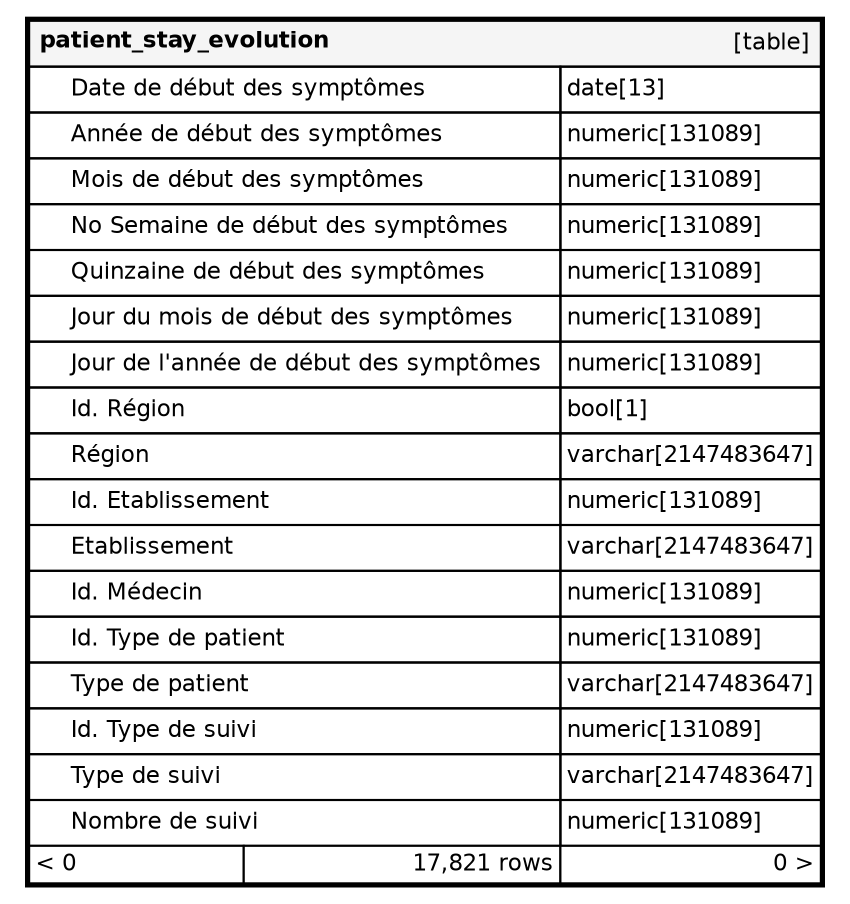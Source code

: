 digraph "patient_stay_evolution" {
  graph [
    rankdir="RL"
    bgcolor="#ffffff"
    nodesep="0.18"
    ranksep="0.46"
    fontname="Helvetica"
    fontsize="11"
    ration="compress"
  ];
  node [
    fontname="Helvetica"
    fontsize="11"
    shape="plaintext"
  ];
  edge [
    arrowsize="0.8"
  ];
  "patient_stay_evolution" [
   label=<
    <TABLE BORDER="2" CELLBORDER="1" CELLSPACING="0" BGCOLOR="#ffffff">
      <TR><TD COLSPAN="4"  BGCOLOR="#f5f5f5"><TABLE BORDER="0" CELLSPACING="0"><TR><TD ALIGN="LEFT"><B>patient_stay_evolution</B></TD><TD ALIGN="RIGHT">[table]</TD></TR></TABLE></TD></TR>
      <TR><TD PORT="Date de début des symptômes" COLSPAN="2" ALIGN="LEFT"><TABLE BORDER="0" CELLSPACING="0" ALIGN="LEFT"><TR ALIGN="LEFT"><TD ALIGN="LEFT" FIXEDSIZE="TRUE" WIDTH="15" HEIGHT="16"></TD><TD ALIGN="LEFT" FIXEDSIZE="TRUE" WIDTH="234" HEIGHT="16">Date de début des symptômes</TD></TR></TABLE></TD><TD PORT="Date de début des symptômes.type" ALIGN="LEFT">date[13]</TD></TR>
      <TR><TD PORT="Année de début des symptômes" COLSPAN="2" ALIGN="LEFT"><TABLE BORDER="0" CELLSPACING="0" ALIGN="LEFT"><TR ALIGN="LEFT"><TD ALIGN="LEFT" FIXEDSIZE="TRUE" WIDTH="15" HEIGHT="16"></TD><TD ALIGN="LEFT" FIXEDSIZE="TRUE" WIDTH="234" HEIGHT="16">Année de début des symptômes</TD></TR></TABLE></TD><TD PORT="Année de début des symptômes.type" ALIGN="LEFT">numeric[131089]</TD></TR>
      <TR><TD PORT="Mois de début des symptômes" COLSPAN="2" ALIGN="LEFT"><TABLE BORDER="0" CELLSPACING="0" ALIGN="LEFT"><TR ALIGN="LEFT"><TD ALIGN="LEFT" FIXEDSIZE="TRUE" WIDTH="15" HEIGHT="16"></TD><TD ALIGN="LEFT" FIXEDSIZE="TRUE" WIDTH="234" HEIGHT="16">Mois de début des symptômes</TD></TR></TABLE></TD><TD PORT="Mois de début des symptômes.type" ALIGN="LEFT">numeric[131089]</TD></TR>
      <TR><TD PORT="No Semaine de début des symptômes" COLSPAN="2" ALIGN="LEFT"><TABLE BORDER="0" CELLSPACING="0" ALIGN="LEFT"><TR ALIGN="LEFT"><TD ALIGN="LEFT" FIXEDSIZE="TRUE" WIDTH="15" HEIGHT="16"></TD><TD ALIGN="LEFT" FIXEDSIZE="TRUE" WIDTH="234" HEIGHT="16">No Semaine de début des symptômes</TD></TR></TABLE></TD><TD PORT="No Semaine de début des symptômes.type" ALIGN="LEFT">numeric[131089]</TD></TR>
      <TR><TD PORT="Quinzaine de début des symptômes" COLSPAN="2" ALIGN="LEFT"><TABLE BORDER="0" CELLSPACING="0" ALIGN="LEFT"><TR ALIGN="LEFT"><TD ALIGN="LEFT" FIXEDSIZE="TRUE" WIDTH="15" HEIGHT="16"></TD><TD ALIGN="LEFT" FIXEDSIZE="TRUE" WIDTH="234" HEIGHT="16">Quinzaine de début des symptômes</TD></TR></TABLE></TD><TD PORT="Quinzaine de début des symptômes.type" ALIGN="LEFT">numeric[131089]</TD></TR>
      <TR><TD PORT="Jour du mois de début des symptômes" COLSPAN="2" ALIGN="LEFT"><TABLE BORDER="0" CELLSPACING="0" ALIGN="LEFT"><TR ALIGN="LEFT"><TD ALIGN="LEFT" FIXEDSIZE="TRUE" WIDTH="15" HEIGHT="16"></TD><TD ALIGN="LEFT" FIXEDSIZE="TRUE" WIDTH="234" HEIGHT="16">Jour du mois de début des symptômes</TD></TR></TABLE></TD><TD PORT="Jour du mois de début des symptômes.type" ALIGN="LEFT">numeric[131089]</TD></TR>
      <TR><TD PORT="Jour de l&apos;année de début des symptômes" COLSPAN="2" ALIGN="LEFT"><TABLE BORDER="0" CELLSPACING="0" ALIGN="LEFT"><TR ALIGN="LEFT"><TD ALIGN="LEFT" FIXEDSIZE="TRUE" WIDTH="15" HEIGHT="16"></TD><TD ALIGN="LEFT" FIXEDSIZE="TRUE" WIDTH="234" HEIGHT="16">Jour de l&apos;année de début des symptômes</TD></TR></TABLE></TD><TD PORT="Jour de l&apos;année de début des symptômes.type" ALIGN="LEFT">numeric[131089]</TD></TR>
      <TR><TD PORT="Id. Région" COLSPAN="2" ALIGN="LEFT"><TABLE BORDER="0" CELLSPACING="0" ALIGN="LEFT"><TR ALIGN="LEFT"><TD ALIGN="LEFT" FIXEDSIZE="TRUE" WIDTH="15" HEIGHT="16"></TD><TD ALIGN="LEFT" FIXEDSIZE="TRUE" WIDTH="234" HEIGHT="16">Id. Région</TD></TR></TABLE></TD><TD PORT="Id. Région.type" ALIGN="LEFT">bool[1]</TD></TR>
      <TR><TD PORT="Région" COLSPAN="2" ALIGN="LEFT"><TABLE BORDER="0" CELLSPACING="0" ALIGN="LEFT"><TR ALIGN="LEFT"><TD ALIGN="LEFT" FIXEDSIZE="TRUE" WIDTH="15" HEIGHT="16"></TD><TD ALIGN="LEFT" FIXEDSIZE="TRUE" WIDTH="234" HEIGHT="16">Région</TD></TR></TABLE></TD><TD PORT="Région.type" ALIGN="LEFT">varchar[2147483647]</TD></TR>
      <TR><TD PORT="Id. Etablissement" COLSPAN="2" ALIGN="LEFT"><TABLE BORDER="0" CELLSPACING="0" ALIGN="LEFT"><TR ALIGN="LEFT"><TD ALIGN="LEFT" FIXEDSIZE="TRUE" WIDTH="15" HEIGHT="16"></TD><TD ALIGN="LEFT" FIXEDSIZE="TRUE" WIDTH="234" HEIGHT="16">Id. Etablissement</TD></TR></TABLE></TD><TD PORT="Id. Etablissement.type" ALIGN="LEFT">numeric[131089]</TD></TR>
      <TR><TD PORT="Etablissement" COLSPAN="2" ALIGN="LEFT"><TABLE BORDER="0" CELLSPACING="0" ALIGN="LEFT"><TR ALIGN="LEFT"><TD ALIGN="LEFT" FIXEDSIZE="TRUE" WIDTH="15" HEIGHT="16"></TD><TD ALIGN="LEFT" FIXEDSIZE="TRUE" WIDTH="234" HEIGHT="16">Etablissement</TD></TR></TABLE></TD><TD PORT="Etablissement.type" ALIGN="LEFT">varchar[2147483647]</TD></TR>
      <TR><TD PORT="Id. Médecin" COLSPAN="2" ALIGN="LEFT"><TABLE BORDER="0" CELLSPACING="0" ALIGN="LEFT"><TR ALIGN="LEFT"><TD ALIGN="LEFT" FIXEDSIZE="TRUE" WIDTH="15" HEIGHT="16"></TD><TD ALIGN="LEFT" FIXEDSIZE="TRUE" WIDTH="234" HEIGHT="16">Id. Médecin</TD></TR></TABLE></TD><TD PORT="Id. Médecin.type" ALIGN="LEFT">numeric[131089]</TD></TR>
      <TR><TD PORT="Id. Type de patient" COLSPAN="2" ALIGN="LEFT"><TABLE BORDER="0" CELLSPACING="0" ALIGN="LEFT"><TR ALIGN="LEFT"><TD ALIGN="LEFT" FIXEDSIZE="TRUE" WIDTH="15" HEIGHT="16"></TD><TD ALIGN="LEFT" FIXEDSIZE="TRUE" WIDTH="234" HEIGHT="16">Id. Type de patient</TD></TR></TABLE></TD><TD PORT="Id. Type de patient.type" ALIGN="LEFT">numeric[131089]</TD></TR>
      <TR><TD PORT="Type de patient" COLSPAN="2" ALIGN="LEFT"><TABLE BORDER="0" CELLSPACING="0" ALIGN="LEFT"><TR ALIGN="LEFT"><TD ALIGN="LEFT" FIXEDSIZE="TRUE" WIDTH="15" HEIGHT="16"></TD><TD ALIGN="LEFT" FIXEDSIZE="TRUE" WIDTH="234" HEIGHT="16">Type de patient</TD></TR></TABLE></TD><TD PORT="Type de patient.type" ALIGN="LEFT">varchar[2147483647]</TD></TR>
      <TR><TD PORT="Id. Type de suivi" COLSPAN="2" ALIGN="LEFT"><TABLE BORDER="0" CELLSPACING="0" ALIGN="LEFT"><TR ALIGN="LEFT"><TD ALIGN="LEFT" FIXEDSIZE="TRUE" WIDTH="15" HEIGHT="16"></TD><TD ALIGN="LEFT" FIXEDSIZE="TRUE" WIDTH="234" HEIGHT="16">Id. Type de suivi</TD></TR></TABLE></TD><TD PORT="Id. Type de suivi.type" ALIGN="LEFT">numeric[131089]</TD></TR>
      <TR><TD PORT="Type de suivi" COLSPAN="2" ALIGN="LEFT"><TABLE BORDER="0" CELLSPACING="0" ALIGN="LEFT"><TR ALIGN="LEFT"><TD ALIGN="LEFT" FIXEDSIZE="TRUE" WIDTH="15" HEIGHT="16"></TD><TD ALIGN="LEFT" FIXEDSIZE="TRUE" WIDTH="234" HEIGHT="16">Type de suivi</TD></TR></TABLE></TD><TD PORT="Type de suivi.type" ALIGN="LEFT">varchar[2147483647]</TD></TR>
      <TR><TD PORT="Nombre de suivi" COLSPAN="2" ALIGN="LEFT"><TABLE BORDER="0" CELLSPACING="0" ALIGN="LEFT"><TR ALIGN="LEFT"><TD ALIGN="LEFT" FIXEDSIZE="TRUE" WIDTH="15" HEIGHT="16"></TD><TD ALIGN="LEFT" FIXEDSIZE="TRUE" WIDTH="234" HEIGHT="16">Nombre de suivi</TD></TR></TABLE></TD><TD PORT="Nombre de suivi.type" ALIGN="LEFT">numeric[131089]</TD></TR>
      <TR><TD ALIGN="LEFT" BGCOLOR="#ffffff">&lt; 0</TD><TD ALIGN="RIGHT" BGCOLOR="#ffffff">17,821 rows</TD><TD ALIGN="RIGHT" BGCOLOR="#ffffff">0 &gt;</TD></TR>
    </TABLE>>
    URL="tables/patient_stay_evolution.html"
    target="_top"
    tooltip="patient_stay_evolution"
  ];
}

